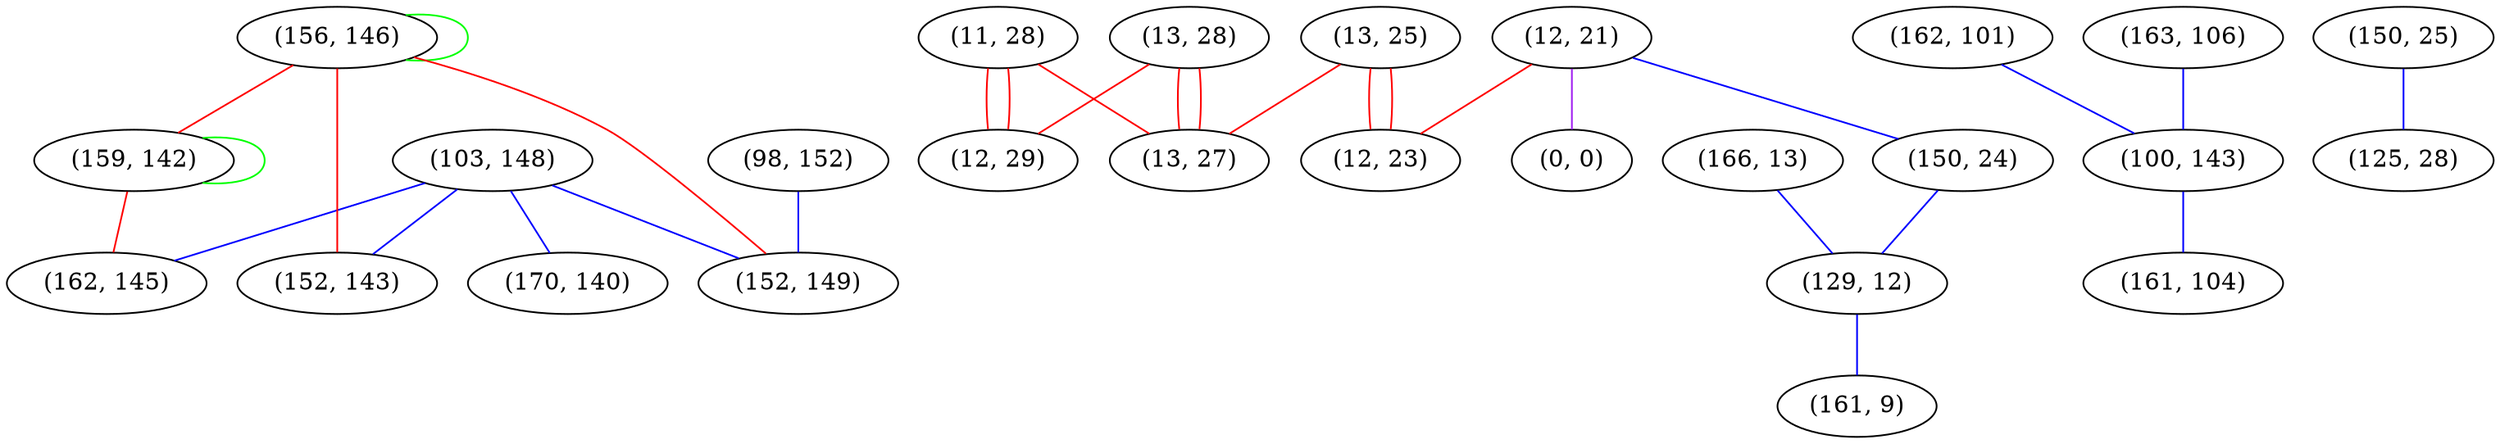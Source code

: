 graph "" {
"(103, 148)";
"(156, 146)";
"(11, 28)";
"(166, 13)";
"(162, 101)";
"(13, 25)";
"(163, 106)";
"(98, 152)";
"(12, 21)";
"(0, 0)";
"(150, 24)";
"(100, 143)";
"(150, 25)";
"(152, 143)";
"(170, 140)";
"(13, 28)";
"(12, 29)";
"(125, 28)";
"(129, 12)";
"(159, 142)";
"(13, 27)";
"(161, 104)";
"(161, 9)";
"(12, 23)";
"(152, 149)";
"(162, 145)";
"(103, 148)" -- "(152, 149)"  [color=blue, key=0, weight=3];
"(103, 148)" -- "(162, 145)"  [color=blue, key=0, weight=3];
"(103, 148)" -- "(152, 143)"  [color=blue, key=0, weight=3];
"(103, 148)" -- "(170, 140)"  [color=blue, key=0, weight=3];
"(156, 146)" -- "(156, 146)"  [color=green, key=0, weight=2];
"(156, 146)" -- "(159, 142)"  [color=red, key=0, weight=1];
"(156, 146)" -- "(152, 149)"  [color=red, key=0, weight=1];
"(156, 146)" -- "(152, 143)"  [color=red, key=0, weight=1];
"(11, 28)" -- "(12, 29)"  [color=red, key=0, weight=1];
"(11, 28)" -- "(12, 29)"  [color=red, key=1, weight=1];
"(11, 28)" -- "(13, 27)"  [color=red, key=0, weight=1];
"(166, 13)" -- "(129, 12)"  [color=blue, key=0, weight=3];
"(162, 101)" -- "(100, 143)"  [color=blue, key=0, weight=3];
"(13, 25)" -- "(12, 23)"  [color=red, key=0, weight=1];
"(13, 25)" -- "(12, 23)"  [color=red, key=1, weight=1];
"(13, 25)" -- "(13, 27)"  [color=red, key=0, weight=1];
"(163, 106)" -- "(100, 143)"  [color=blue, key=0, weight=3];
"(98, 152)" -- "(152, 149)"  [color=blue, key=0, weight=3];
"(12, 21)" -- "(12, 23)"  [color=red, key=0, weight=1];
"(12, 21)" -- "(0, 0)"  [color=purple, key=0, weight=4];
"(12, 21)" -- "(150, 24)"  [color=blue, key=0, weight=3];
"(150, 24)" -- "(129, 12)"  [color=blue, key=0, weight=3];
"(100, 143)" -- "(161, 104)"  [color=blue, key=0, weight=3];
"(150, 25)" -- "(125, 28)"  [color=blue, key=0, weight=3];
"(13, 28)" -- "(12, 29)"  [color=red, key=0, weight=1];
"(13, 28)" -- "(13, 27)"  [color=red, key=0, weight=1];
"(13, 28)" -- "(13, 27)"  [color=red, key=1, weight=1];
"(129, 12)" -- "(161, 9)"  [color=blue, key=0, weight=3];
"(159, 142)" -- "(159, 142)"  [color=green, key=0, weight=2];
"(159, 142)" -- "(162, 145)"  [color=red, key=0, weight=1];
}
